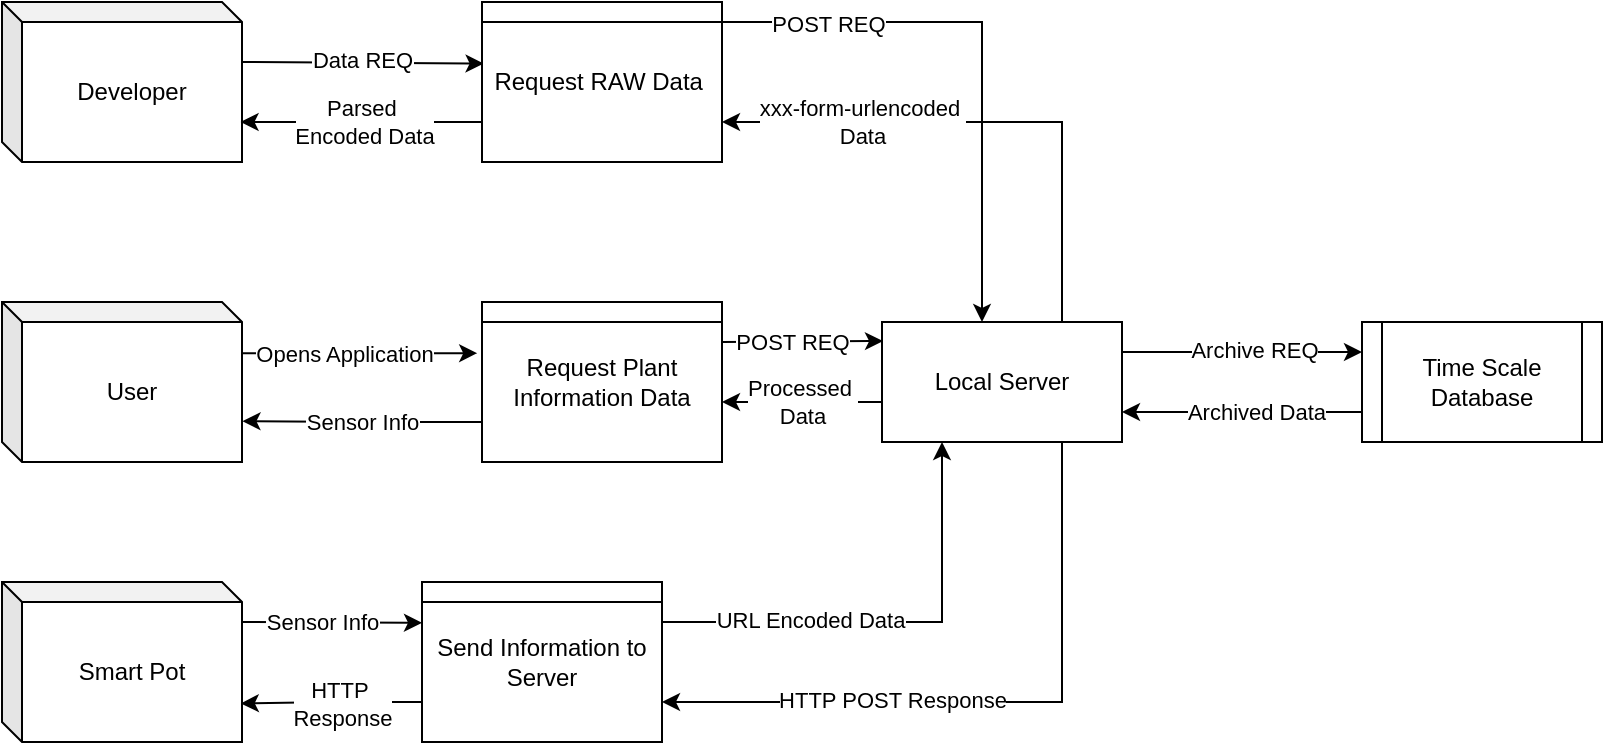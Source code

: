 <mxfile version="24.2.1" type="github">
  <diagram name="Page-1" id="sXqhhoRydYbd0w6LdyoM">
    <mxGraphModel dx="1271" dy="653" grid="1" gridSize="10" guides="1" tooltips="1" connect="1" arrows="1" fold="1" page="1" pageScale="1" pageWidth="850" pageHeight="1100" math="0" shadow="0">
      <root>
        <mxCell id="0" />
        <mxCell id="1" parent="0" />
        <mxCell id="sM7k8GkAJax_Nhw3oYqw-4" style="edgeStyle=orthogonalEdgeStyle;rounded=0;orthogonalLoop=1;jettySize=auto;html=1;entryX=-0.02;entryY=0.32;entryDx=0;entryDy=0;exitX=0.986;exitY=0.32;exitDx=0;exitDy=0;exitPerimeter=0;entryPerimeter=0;" edge="1" parent="1" source="sM7k8GkAJax_Nhw3oYqw-2" target="sM7k8GkAJax_Nhw3oYqw-3">
          <mxGeometry relative="1" as="geometry">
            <mxPoint x="150" y="480" as="sourcePoint" />
            <Array as="points" />
          </mxGeometry>
        </mxCell>
        <mxCell id="sM7k8GkAJax_Nhw3oYqw-46" value="Opens Application" style="edgeLabel;html=1;align=center;verticalAlign=middle;resizable=0;points=[];" vertex="1" connectable="0" parent="sM7k8GkAJax_Nhw3oYqw-4">
          <mxGeometry x="-0.566" relative="1" as="geometry">
            <mxPoint x="26" as="offset" />
          </mxGeometry>
        </mxCell>
        <mxCell id="sM7k8GkAJax_Nhw3oYqw-2" value="User" style="shape=cube;whiteSpace=wrap;html=1;boundedLbl=1;backgroundOutline=1;darkOpacity=0.05;darkOpacity2=0.1;size=10;" vertex="1" parent="1">
          <mxGeometry x="30" y="440" width="120" height="80" as="geometry" />
        </mxCell>
        <mxCell id="sM7k8GkAJax_Nhw3oYqw-17" style="edgeStyle=orthogonalEdgeStyle;rounded=0;orthogonalLoop=1;jettySize=auto;html=1;exitX=1;exitY=0.25;exitDx=0;exitDy=0;entryX=0.004;entryY=0.158;entryDx=0;entryDy=0;entryPerimeter=0;" edge="1" parent="1" source="sM7k8GkAJax_Nhw3oYqw-3" target="sM7k8GkAJax_Nhw3oYqw-15">
          <mxGeometry relative="1" as="geometry">
            <mxPoint x="510" y="550" as="targetPoint" />
            <Array as="points">
              <mxPoint x="471" y="460" />
            </Array>
          </mxGeometry>
        </mxCell>
        <mxCell id="sM7k8GkAJax_Nhw3oYqw-28" value="POST REQ" style="edgeLabel;html=1;align=center;verticalAlign=middle;resizable=0;points=[];" vertex="1" connectable="0" parent="sM7k8GkAJax_Nhw3oYqw-17">
          <mxGeometry x="-0.475" y="-1" relative="1" as="geometry">
            <mxPoint x="14" y="-1" as="offset" />
          </mxGeometry>
        </mxCell>
        <mxCell id="sM7k8GkAJax_Nhw3oYqw-38" style="edgeStyle=orthogonalEdgeStyle;rounded=0;orthogonalLoop=1;jettySize=auto;html=1;exitX=0;exitY=0.75;exitDx=0;exitDy=0;entryX=1.002;entryY=0.745;entryDx=0;entryDy=0;entryPerimeter=0;" edge="1" parent="1" source="sM7k8GkAJax_Nhw3oYqw-3" target="sM7k8GkAJax_Nhw3oYqw-2">
          <mxGeometry relative="1" as="geometry">
            <mxPoint x="160" y="499.857" as="targetPoint" />
          </mxGeometry>
        </mxCell>
        <mxCell id="sM7k8GkAJax_Nhw3oYqw-48" value="Sensor Info" style="edgeLabel;html=1;align=center;verticalAlign=middle;resizable=0;points=[];" vertex="1" connectable="0" parent="sM7k8GkAJax_Nhw3oYqw-38">
          <mxGeometry x="0.179" y="2" relative="1" as="geometry">
            <mxPoint x="10" y="-2" as="offset" />
          </mxGeometry>
        </mxCell>
        <mxCell id="sM7k8GkAJax_Nhw3oYqw-3" value="Request Plant Information Data" style="shape=internalStorage;whiteSpace=wrap;html=1;backgroundOutline=1;dx=0;dy=10;" vertex="1" parent="1">
          <mxGeometry x="270" y="440" width="120" height="80" as="geometry" />
        </mxCell>
        <mxCell id="sM7k8GkAJax_Nhw3oYqw-7" value="Smart Pot" style="shape=cube;whiteSpace=wrap;html=1;boundedLbl=1;backgroundOutline=1;darkOpacity=0.05;darkOpacity2=0.1;size=10;" vertex="1" parent="1">
          <mxGeometry x="30" y="580" width="120" height="80" as="geometry" />
        </mxCell>
        <mxCell id="sM7k8GkAJax_Nhw3oYqw-16" style="edgeStyle=orthogonalEdgeStyle;rounded=0;orthogonalLoop=1;jettySize=auto;html=1;exitX=1;exitY=0.25;exitDx=0;exitDy=0;entryX=0.25;entryY=1;entryDx=0;entryDy=0;" edge="1" parent="1" source="sM7k8GkAJax_Nhw3oYqw-8" target="sM7k8GkAJax_Nhw3oYqw-15">
          <mxGeometry relative="1" as="geometry" />
        </mxCell>
        <mxCell id="sM7k8GkAJax_Nhw3oYqw-27" value="URL Encoded Data" style="edgeLabel;html=1;align=center;verticalAlign=middle;resizable=0;points=[];" vertex="1" connectable="0" parent="sM7k8GkAJax_Nhw3oYqw-16">
          <mxGeometry x="-0.542" y="1" relative="1" as="geometry">
            <mxPoint x="21" as="offset" />
          </mxGeometry>
        </mxCell>
        <mxCell id="sM7k8GkAJax_Nhw3oYqw-8" value="Send Information to Server" style="shape=internalStorage;whiteSpace=wrap;html=1;backgroundOutline=1;dx=0;dy=10;" vertex="1" parent="1">
          <mxGeometry x="240" y="580" width="120" height="80" as="geometry" />
        </mxCell>
        <mxCell id="sM7k8GkAJax_Nhw3oYqw-11" value="" style="endArrow=classic;html=1;rounded=0;entryX=0;entryY=0.5;entryDx=0;entryDy=0;" edge="1" parent="1">
          <mxGeometry relative="1" as="geometry">
            <mxPoint x="150" y="600.0" as="sourcePoint" />
            <mxPoint x="240" y="600.43" as="targetPoint" />
          </mxGeometry>
        </mxCell>
        <mxCell id="sM7k8GkAJax_Nhw3oYqw-12" value="Sensor Info" style="edgeLabel;resizable=0;html=1;;align=center;verticalAlign=middle;" connectable="0" vertex="1" parent="sM7k8GkAJax_Nhw3oYqw-11">
          <mxGeometry relative="1" as="geometry">
            <mxPoint x="-5" as="offset" />
          </mxGeometry>
        </mxCell>
        <mxCell id="sM7k8GkAJax_Nhw3oYqw-23" style="edgeStyle=orthogonalEdgeStyle;rounded=0;orthogonalLoop=1;jettySize=auto;html=1;exitX=1;exitY=0.25;exitDx=0;exitDy=0;entryX=0;entryY=0.25;entryDx=0;entryDy=0;" edge="1" parent="1" source="sM7k8GkAJax_Nhw3oYqw-15" target="sM7k8GkAJax_Nhw3oYqw-22">
          <mxGeometry relative="1" as="geometry" />
        </mxCell>
        <mxCell id="sM7k8GkAJax_Nhw3oYqw-24" value="Archive REQ" style="edgeLabel;html=1;align=center;verticalAlign=middle;resizable=0;points=[];" vertex="1" connectable="0" parent="sM7k8GkAJax_Nhw3oYqw-23">
          <mxGeometry x="-0.232" y="1" relative="1" as="geometry">
            <mxPoint x="20" as="offset" />
          </mxGeometry>
        </mxCell>
        <mxCell id="sM7k8GkAJax_Nhw3oYqw-35" style="edgeStyle=orthogonalEdgeStyle;rounded=0;orthogonalLoop=1;jettySize=auto;html=1;entryX=1;entryY=0.75;entryDx=0;entryDy=0;exitX=0.75;exitY=0;exitDx=0;exitDy=0;" edge="1" parent="1" source="sM7k8GkAJax_Nhw3oYqw-15" target="sM7k8GkAJax_Nhw3oYqw-30">
          <mxGeometry relative="1" as="geometry">
            <mxPoint x="560" y="440" as="sourcePoint" />
            <Array as="points">
              <mxPoint x="560" y="350" />
            </Array>
          </mxGeometry>
        </mxCell>
        <mxCell id="sM7k8GkAJax_Nhw3oYqw-39" value="xxx-form-urlencoded&amp;nbsp;&lt;div&gt;Data&lt;/div&gt;" style="edgeLabel;html=1;align=center;verticalAlign=middle;resizable=0;points=[];" vertex="1" connectable="0" parent="sM7k8GkAJax_Nhw3oYqw-35">
          <mxGeometry x="0.617" y="-1" relative="1" as="geometry">
            <mxPoint x="18" y="1" as="offset" />
          </mxGeometry>
        </mxCell>
        <mxCell id="sM7k8GkAJax_Nhw3oYqw-36" style="edgeStyle=orthogonalEdgeStyle;rounded=0;orthogonalLoop=1;jettySize=auto;html=1;exitX=0.25;exitY=0;exitDx=0;exitDy=0;" edge="1" parent="1" source="sM7k8GkAJax_Nhw3oYqw-15">
          <mxGeometry relative="1" as="geometry">
            <mxPoint x="390" y="490" as="targetPoint" />
            <Array as="points">
              <mxPoint x="480" y="490" />
            </Array>
          </mxGeometry>
        </mxCell>
        <mxCell id="sM7k8GkAJax_Nhw3oYqw-37" value="Processed&amp;nbsp;&lt;div&gt;Data&lt;/div&gt;" style="edgeLabel;html=1;align=center;verticalAlign=middle;resizable=0;points=[];" vertex="1" connectable="0" parent="sM7k8GkAJax_Nhw3oYqw-36">
          <mxGeometry x="0.279" y="1" relative="1" as="geometry">
            <mxPoint x="-14" y="-1" as="offset" />
          </mxGeometry>
        </mxCell>
        <mxCell id="sM7k8GkAJax_Nhw3oYqw-43" style="edgeStyle=orthogonalEdgeStyle;rounded=0;orthogonalLoop=1;jettySize=auto;html=1;entryX=1;entryY=0.75;entryDx=0;entryDy=0;exitX=0.75;exitY=1;exitDx=0;exitDy=0;" edge="1" parent="1" source="sM7k8GkAJax_Nhw3oYqw-15" target="sM7k8GkAJax_Nhw3oYqw-8">
          <mxGeometry relative="1" as="geometry">
            <mxPoint x="560" y="520" as="sourcePoint" />
          </mxGeometry>
        </mxCell>
        <mxCell id="sM7k8GkAJax_Nhw3oYqw-44" value="HTTP POST Response" style="edgeLabel;html=1;align=center;verticalAlign=middle;resizable=0;points=[];" vertex="1" connectable="0" parent="sM7k8GkAJax_Nhw3oYqw-43">
          <mxGeometry x="0.497" y="-1" relative="1" as="geometry">
            <mxPoint x="32" as="offset" />
          </mxGeometry>
        </mxCell>
        <mxCell id="sM7k8GkAJax_Nhw3oYqw-15" value="Local Server" style="shape=process;whiteSpace=wrap;html=1;backgroundOutline=1;size=0;" vertex="1" parent="1">
          <mxGeometry x="470" y="450" width="120" height="60" as="geometry" />
        </mxCell>
        <mxCell id="sM7k8GkAJax_Nhw3oYqw-25" style="edgeStyle=orthogonalEdgeStyle;rounded=0;orthogonalLoop=1;jettySize=auto;html=1;exitX=0;exitY=0.75;exitDx=0;exitDy=0;entryX=1;entryY=0.75;entryDx=0;entryDy=0;" edge="1" parent="1" source="sM7k8GkAJax_Nhw3oYqw-22" target="sM7k8GkAJax_Nhw3oYqw-15">
          <mxGeometry relative="1" as="geometry" />
        </mxCell>
        <mxCell id="sM7k8GkAJax_Nhw3oYqw-26" value="Archived Data" style="edgeLabel;html=1;align=center;verticalAlign=middle;resizable=0;points=[];" vertex="1" connectable="0" parent="sM7k8GkAJax_Nhw3oYqw-25">
          <mxGeometry x="0.261" relative="1" as="geometry">
            <mxPoint x="22" as="offset" />
          </mxGeometry>
        </mxCell>
        <mxCell id="sM7k8GkAJax_Nhw3oYqw-22" value="Time Scale Database" style="shape=process;whiteSpace=wrap;html=1;backgroundOutline=1;size=0.083;" vertex="1" parent="1">
          <mxGeometry x="710" y="450" width="120" height="60" as="geometry" />
        </mxCell>
        <mxCell id="sM7k8GkAJax_Nhw3oYqw-31" style="edgeStyle=orthogonalEdgeStyle;rounded=0;orthogonalLoop=1;jettySize=auto;html=1;exitX=0.994;exitY=0.314;exitDx=0;exitDy=0;exitPerimeter=0;entryX=0.007;entryY=0.385;entryDx=0;entryDy=0;entryPerimeter=0;" edge="1" parent="1" target="sM7k8GkAJax_Nhw3oYqw-30">
          <mxGeometry relative="1" as="geometry">
            <mxPoint x="150.0" y="320.0" as="sourcePoint" />
            <mxPoint x="270.72" y="334.88" as="targetPoint" />
            <Array as="points">
              <mxPoint x="271" y="321" />
            </Array>
          </mxGeometry>
        </mxCell>
        <mxCell id="sM7k8GkAJax_Nhw3oYqw-50" value="Data REQ" style="edgeLabel;html=1;align=center;verticalAlign=middle;resizable=0;points=[];" vertex="1" connectable="0" parent="sM7k8GkAJax_Nhw3oYqw-31">
          <mxGeometry x="-0.606" y="1" relative="1" as="geometry">
            <mxPoint x="36" as="offset" />
          </mxGeometry>
        </mxCell>
        <mxCell id="sM7k8GkAJax_Nhw3oYqw-29" value="Developer" style="shape=cube;whiteSpace=wrap;html=1;boundedLbl=1;backgroundOutline=1;darkOpacity=0.05;darkOpacity2=0.1;size=10;" vertex="1" parent="1">
          <mxGeometry x="30" y="290" width="120" height="80" as="geometry" />
        </mxCell>
        <mxCell id="sM7k8GkAJax_Nhw3oYqw-32" style="edgeStyle=orthogonalEdgeStyle;rounded=0;orthogonalLoop=1;jettySize=auto;html=1;exitX=1;exitY=0.25;exitDx=0;exitDy=0;" edge="1" parent="1" source="sM7k8GkAJax_Nhw3oYqw-30">
          <mxGeometry relative="1" as="geometry">
            <mxPoint x="520" y="450" as="targetPoint" />
            <mxPoint x="390" y="260" as="sourcePoint" />
            <Array as="points">
              <mxPoint x="390" y="300" />
              <mxPoint x="520" y="300" />
            </Array>
          </mxGeometry>
        </mxCell>
        <mxCell id="sM7k8GkAJax_Nhw3oYqw-33" value="POST REQ" style="edgeLabel;html=1;align=center;verticalAlign=middle;resizable=0;points=[];" vertex="1" connectable="0" parent="sM7k8GkAJax_Nhw3oYqw-32">
          <mxGeometry x="-0.552" y="-1" relative="1" as="geometry">
            <mxPoint x="-2" as="offset" />
          </mxGeometry>
        </mxCell>
        <mxCell id="sM7k8GkAJax_Nhw3oYqw-30" value="Request RAW Data&amp;nbsp;" style="shape=internalStorage;whiteSpace=wrap;html=1;backgroundOutline=1;dx=0;dy=10;" vertex="1" parent="1">
          <mxGeometry x="270" y="290" width="120" height="80" as="geometry" />
        </mxCell>
        <mxCell id="sM7k8GkAJax_Nhw3oYqw-41" style="edgeStyle=orthogonalEdgeStyle;rounded=0;orthogonalLoop=1;jettySize=auto;html=1;exitX=0;exitY=0.75;exitDx=0;exitDy=0;entryX=0.995;entryY=0.759;entryDx=0;entryDy=0;entryPerimeter=0;" edge="1" parent="1" source="sM7k8GkAJax_Nhw3oYqw-8" target="sM7k8GkAJax_Nhw3oYqw-7">
          <mxGeometry relative="1" as="geometry" />
        </mxCell>
        <mxCell id="sM7k8GkAJax_Nhw3oYqw-42" value="HTTP&amp;nbsp;&lt;div&gt;Response&lt;/div&gt;" style="edgeLabel;html=1;align=center;verticalAlign=middle;resizable=0;points=[];" vertex="1" connectable="0" parent="sM7k8GkAJax_Nhw3oYqw-41">
          <mxGeometry x="0.32" relative="1" as="geometry">
            <mxPoint x="20" as="offset" />
          </mxGeometry>
        </mxCell>
        <mxCell id="sM7k8GkAJax_Nhw3oYqw-45" style="edgeStyle=orthogonalEdgeStyle;rounded=0;orthogonalLoop=1;jettySize=auto;html=1;exitX=0;exitY=0.75;exitDx=0;exitDy=0;entryX=0.994;entryY=0.75;entryDx=0;entryDy=0;entryPerimeter=0;" edge="1" parent="1" source="sM7k8GkAJax_Nhw3oYqw-30" target="sM7k8GkAJax_Nhw3oYqw-29">
          <mxGeometry relative="1" as="geometry" />
        </mxCell>
        <mxCell id="sM7k8GkAJax_Nhw3oYqw-49" value="Parsed&amp;nbsp;&lt;div&gt;Encoded Data&lt;/div&gt;" style="edgeLabel;html=1;align=center;verticalAlign=middle;resizable=0;points=[];" vertex="1" connectable="0" parent="sM7k8GkAJax_Nhw3oYqw-45">
          <mxGeometry x="0.417" relative="1" as="geometry">
            <mxPoint x="26" as="offset" />
          </mxGeometry>
        </mxCell>
      </root>
    </mxGraphModel>
  </diagram>
</mxfile>
